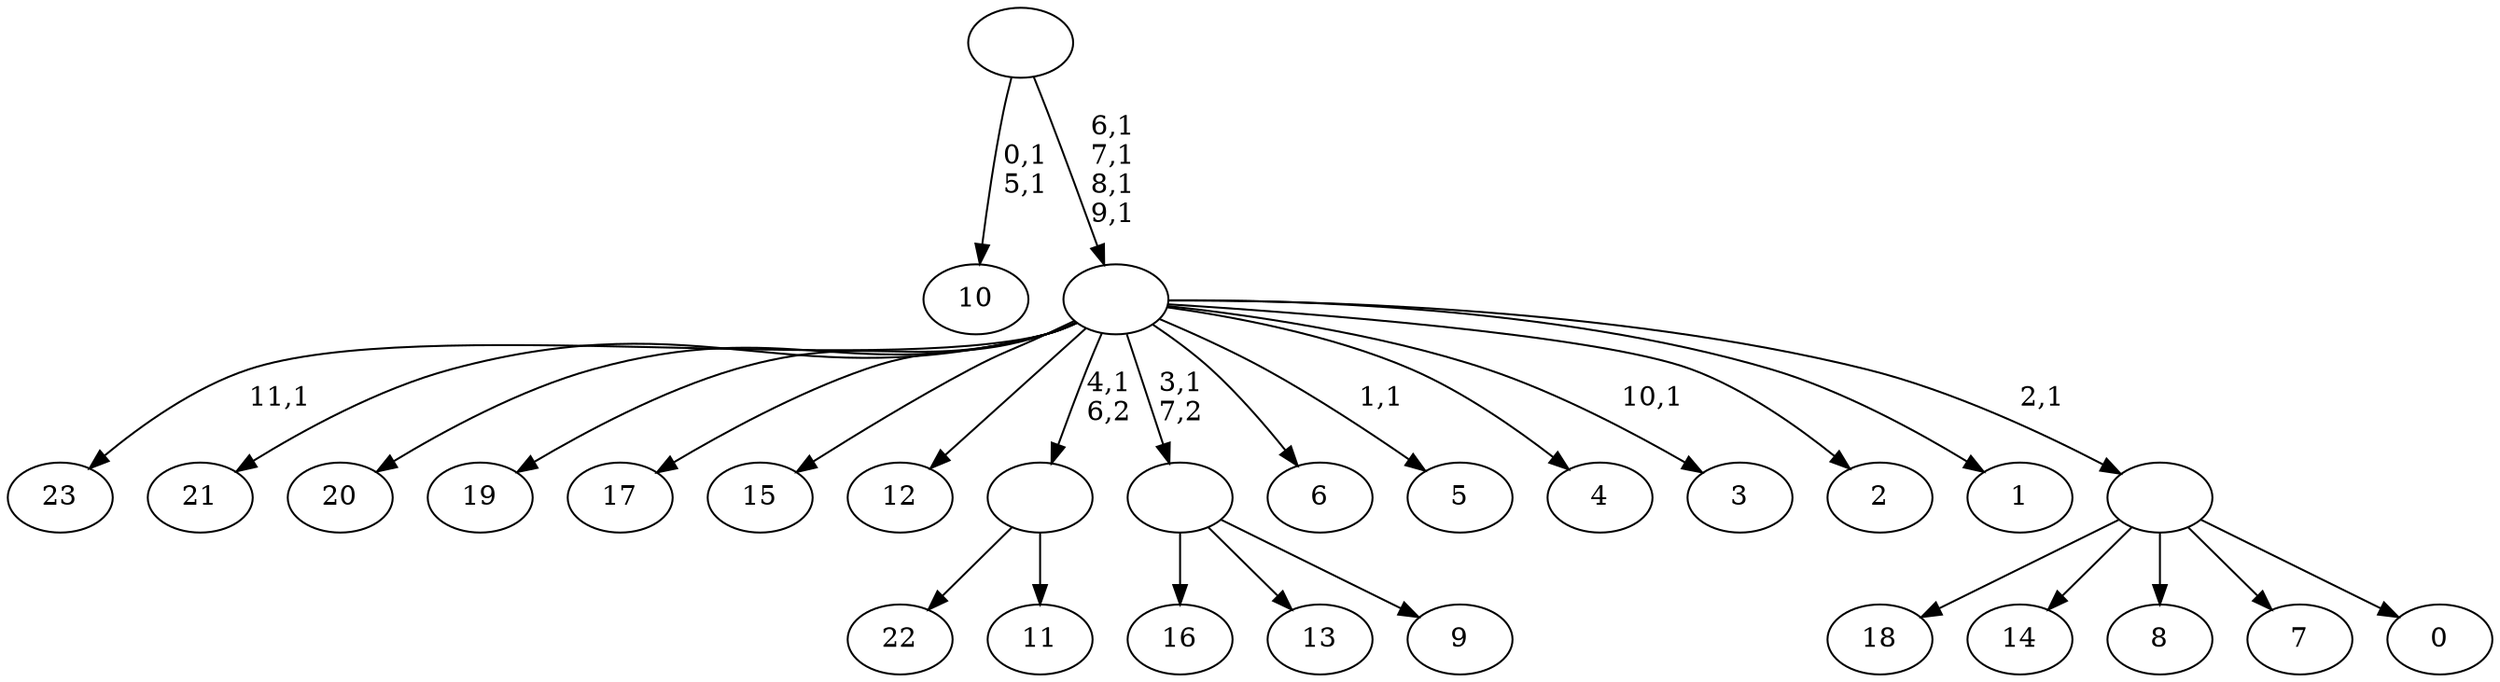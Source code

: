 digraph T {
	36 [label="23"]
	34 [label="22"]
	33 [label="21"]
	32 [label="20"]
	31 [label="19"]
	30 [label="18"]
	29 [label="17"]
	28 [label="16"]
	27 [label="15"]
	26 [label="14"]
	25 [label="13"]
	24 [label="12"]
	23 [label="11"]
	22 [label=""]
	21 [label="10"]
	18 [label="9"]
	17 [label=""]
	16 [label="8"]
	15 [label="7"]
	14 [label="6"]
	13 [label="5"]
	11 [label="4"]
	10 [label="3"]
	8 [label="2"]
	7 [label="1"]
	6 [label="0"]
	5 [label=""]
	4 [label=""]
	0 [label=""]
	22 -> 34 [label=""]
	22 -> 23 [label=""]
	17 -> 28 [label=""]
	17 -> 25 [label=""]
	17 -> 18 [label=""]
	5 -> 30 [label=""]
	5 -> 26 [label=""]
	5 -> 16 [label=""]
	5 -> 15 [label=""]
	5 -> 6 [label=""]
	4 -> 10 [label="10,1"]
	4 -> 13 [label="1,1"]
	4 -> 36 [label="11,1"]
	4 -> 33 [label=""]
	4 -> 32 [label=""]
	4 -> 31 [label=""]
	4 -> 29 [label=""]
	4 -> 27 [label=""]
	4 -> 24 [label=""]
	4 -> 22 [label="4,1\n6,2"]
	4 -> 17 [label="3,1\n7,2"]
	4 -> 14 [label=""]
	4 -> 11 [label=""]
	4 -> 8 [label=""]
	4 -> 7 [label=""]
	4 -> 5 [label="2,1"]
	0 -> 4 [label="6,1\n7,1\n8,1\n9,1"]
	0 -> 21 [label="0,1\n5,1"]
}
